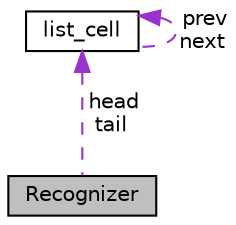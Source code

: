 digraph "Recognizer"
{
  edge [fontname="Helvetica",fontsize="10",labelfontname="Helvetica",labelfontsize="10"];
  node [fontname="Helvetica",fontsize="10",shape=record];
  Node1 [label="Recognizer",height=0.2,width=0.4,color="black", fillcolor="grey75", style="filled", fontcolor="black"];
  Node2 -> Node1 [dir="back",color="darkorchid3",fontsize="10",style="dashed",label=" head\ntail" ];
  Node2 [label="list_cell",height=0.2,width=0.4,color="black", fillcolor="white", style="filled",URL="$structlist__cell.html",tooltip="The list_cell struct узел двунапрвленного списка "];
  Node2 -> Node2 [dir="back",color="darkorchid3",fontsize="10",style="dashed",label=" prev\nnext" ];
}
